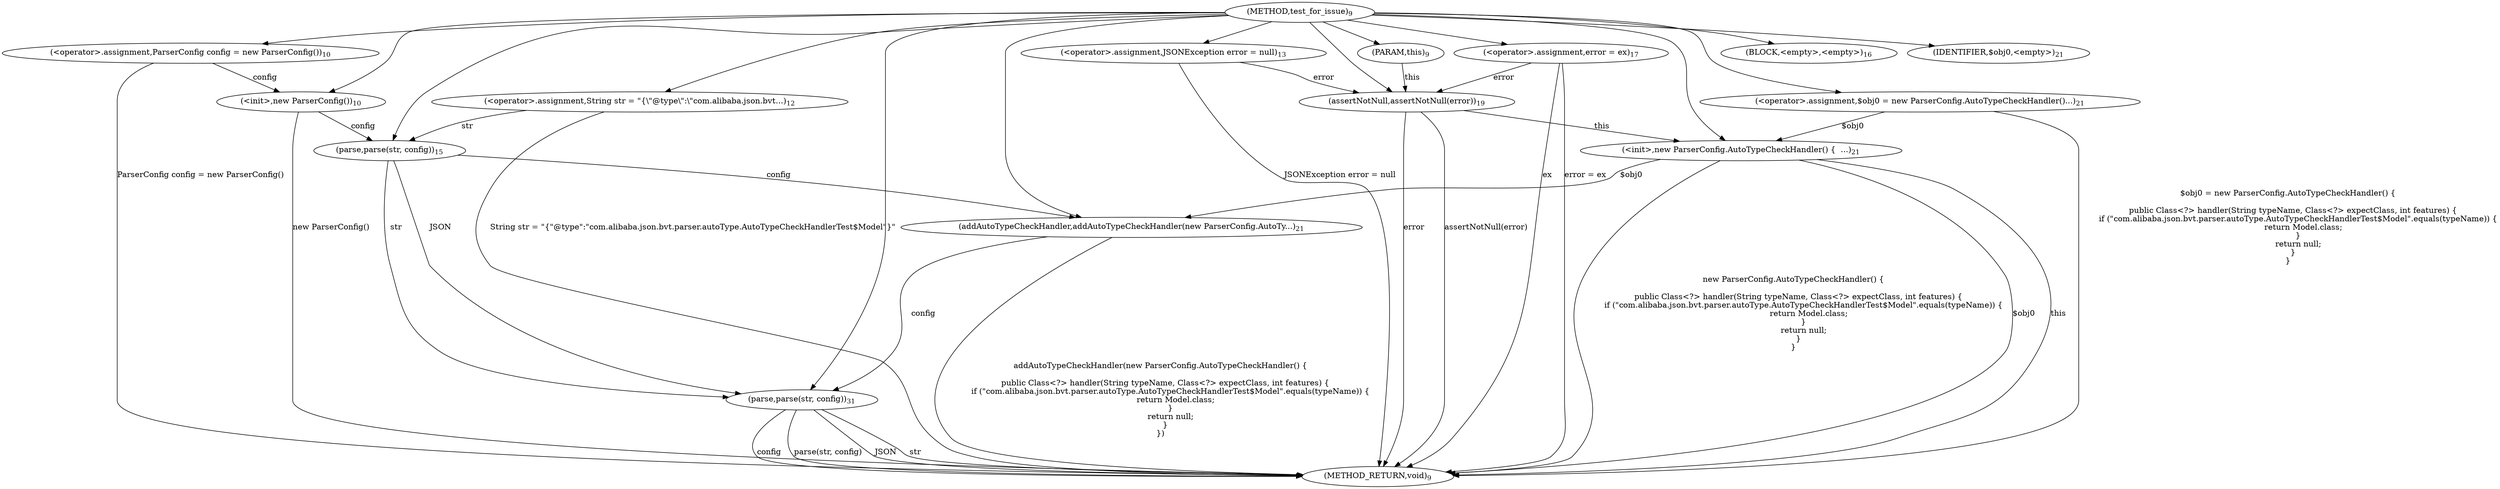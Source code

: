 digraph "test_for_issue" {  
"29" [label = <(METHOD,test_for_issue)<SUB>9</SUB>> ]
"72" [label = <(METHOD_RETURN,void)<SUB>9</SUB>> ]
"4" [label = <(PARAM,this)<SUB>9</SUB>> ]
"32" [label = <(&lt;operator&gt;.assignment,ParserConfig config = new ParserConfig())<SUB>10</SUB>> ]
"35" [label = <(&lt;init&gt;,new ParserConfig())<SUB>10</SUB>> ]
"38" [label = <(&lt;operator&gt;.assignment,String str = &quot;{\&quot;@type\&quot;:\&quot;com.alibaba.json.bvt...)<SUB>12</SUB>> ]
"42" [label = <(&lt;operator&gt;.assignment,JSONException error = null)<SUB>13</SUB>> ]
"56" [label = <(assertNotNull,assertNotNull(error))<SUB>19</SUB>> ]
"58" [label = <(addAutoTypeCheckHandler,addAutoTypeCheckHandler(new ParserConfig.AutoTy...)<SUB>21</SUB>> ]
"66" [label = <(parse,parse(str, config))<SUB>31</SUB>> ]
"32" [label = <(&lt;operator&gt;.assignment,ParserConfig config = new ParserConfig())<SUB>10</SUB>> ]
"32" [label = <(&lt;operator&gt;.assignment,ParserConfig config = new ParserConfig())<SUB>10</SUB>> ]
"35" [label = <(&lt;init&gt;,new ParserConfig())<SUB>10</SUB>> ]
"38" [label = <(&lt;operator&gt;.assignment,String str = &quot;{\&quot;@type\&quot;:\&quot;com.alibaba.json.bvt...)<SUB>12</SUB>> ]
"38" [label = <(&lt;operator&gt;.assignment,String str = &quot;{\&quot;@type\&quot;:\&quot;com.alibaba.json.bvt...)<SUB>12</SUB>> ]
"42" [label = <(&lt;operator&gt;.assignment,JSONException error = null)<SUB>13</SUB>> ]
"42" [label = <(&lt;operator&gt;.assignment,JSONException error = null)<SUB>13</SUB>> ]
"56" [label = <(assertNotNull,assertNotNull(error))<SUB>19</SUB>> ]
"56" [label = <(assertNotNull,assertNotNull(error))<SUB>19</SUB>> ]
"58" [label = <(addAutoTypeCheckHandler,addAutoTypeCheckHandler(new ParserConfig.AutoTy...)<SUB>21</SUB>> ]
"58" [label = <(addAutoTypeCheckHandler,addAutoTypeCheckHandler(new ParserConfig.AutoTy...)<SUB>21</SUB>> ]
"66" [label = <(parse,parse(str, config))<SUB>31</SUB>> ]
"66" [label = <(parse,parse(str, config))<SUB>31</SUB>> ]
"66" [label = <(parse,parse(str, config))<SUB>31</SUB>> ]
"47" [label = <(parse,parse(str, config))<SUB>15</SUB>> ]
"52" [label = <(BLOCK,&lt;empty&gt;,&lt;empty&gt;)<SUB>16</SUB>> ]
"62" [label = <(&lt;operator&gt;.assignment,$obj0 = new ParserConfig.AutoTypeCheckHandler()...)<SUB>21</SUB>> ]
"22" [label = <(&lt;init&gt;,new ParserConfig.AutoTypeCheckHandler() {

  ...)<SUB>21</SUB>> ]
"65" [label = <(IDENTIFIER,$obj0,&lt;empty&gt;)<SUB>21</SUB>> ]
"47" [label = <(parse,parse(str, config))<SUB>15</SUB>> ]
"47" [label = <(parse,parse(str, config))<SUB>15</SUB>> ]
"47" [label = <(parse,parse(str, config))<SUB>15</SUB>> ]
"53" [label = <(&lt;operator&gt;.assignment,error = ex)<SUB>17</SUB>> ]
"62" [label = <(&lt;operator&gt;.assignment,$obj0 = new ParserConfig.AutoTypeCheckHandler()...)<SUB>21</SUB>> ]
"62" [label = <(&lt;operator&gt;.assignment,$obj0 = new ParserConfig.AutoTypeCheckHandler()...)<SUB>21</SUB>> ]
"22" [label = <(&lt;init&gt;,new ParserConfig.AutoTypeCheckHandler() {

  ...)<SUB>21</SUB>> ]
"22" [label = <(&lt;init&gt;,new ParserConfig.AutoTypeCheckHandler() {

  ...)<SUB>21</SUB>> ]
"53" [label = <(&lt;operator&gt;.assignment,error = ex)<SUB>17</SUB>> ]
"53" [label = <(&lt;operator&gt;.assignment,error = ex)<SUB>17</SUB>> ]
  "32" -> "72"  [ label = "ParserConfig config = new ParserConfig()"] 
  "35" -> "72"  [ label = "new ParserConfig()"] 
  "38" -> "72"  [ label = "String str = &quot;{\&quot;@type\&quot;:\&quot;com.alibaba.json.bvt.parser.autoType.AutoTypeCheckHandlerTest$Model\&quot;}&quot;"] 
  "42" -> "72"  [ label = "JSONException error = null"] 
  "53" -> "72"  [ label = "error = ex"] 
  "56" -> "72"  [ label = "error"] 
  "56" -> "72"  [ label = "assertNotNull(error)"] 
  "62" -> "72"  [ label = "$obj0 = new ParserConfig.AutoTypeCheckHandler() {

    public Class&lt;?&gt; handler(String typeName, Class&lt;?&gt; expectClass, int features) {
        if (&quot;com.alibaba.json.bvt.parser.autoType.AutoTypeCheckHandlerTest$Model&quot;.equals(typeName)) {
            return Model.class;
        }
        return null;
    }
}"] 
  "22" -> "72"  [ label = "$obj0"] 
  "22" -> "72"  [ label = "this"] 
  "22" -> "72"  [ label = "new ParserConfig.AutoTypeCheckHandler() {

    public Class&lt;?&gt; handler(String typeName, Class&lt;?&gt; expectClass, int features) {
        if (&quot;com.alibaba.json.bvt.parser.autoType.AutoTypeCheckHandlerTest$Model&quot;.equals(typeName)) {
            return Model.class;
        }
        return null;
    }
}"] 
  "58" -> "72"  [ label = "addAutoTypeCheckHandler(new ParserConfig.AutoTypeCheckHandler() {

    public Class&lt;?&gt; handler(String typeName, Class&lt;?&gt; expectClass, int features) {
        if (&quot;com.alibaba.json.bvt.parser.autoType.AutoTypeCheckHandlerTest$Model&quot;.equals(typeName)) {
            return Model.class;
        }
        return null;
    }
})"] 
  "66" -> "72"  [ label = "JSON"] 
  "66" -> "72"  [ label = "str"] 
  "66" -> "72"  [ label = "config"] 
  "66" -> "72"  [ label = "parse(str, config)"] 
  "53" -> "72"  [ label = "ex"] 
  "29" -> "4" 
  "29" -> "32" 
  "29" -> "38" 
  "29" -> "42" 
  "32" -> "35"  [ label = "config"] 
  "29" -> "35" 
  "4" -> "56"  [ label = "this"] 
  "29" -> "56" 
  "42" -> "56"  [ label = "error"] 
  "53" -> "56"  [ label = "error"] 
  "47" -> "58"  [ label = "config"] 
  "29" -> "58" 
  "22" -> "58"  [ label = "$obj0"] 
  "47" -> "66"  [ label = "JSON"] 
  "29" -> "66" 
  "47" -> "66"  [ label = "str"] 
  "58" -> "66"  [ label = "config"] 
  "29" -> "52" 
  "29" -> "62" 
  "29" -> "65" 
  "29" -> "47" 
  "38" -> "47"  [ label = "str"] 
  "35" -> "47"  [ label = "config"] 
  "29" -> "53" 
  "62" -> "22"  [ label = "$obj0"] 
  "29" -> "22" 
  "56" -> "22"  [ label = "this"] 
}
